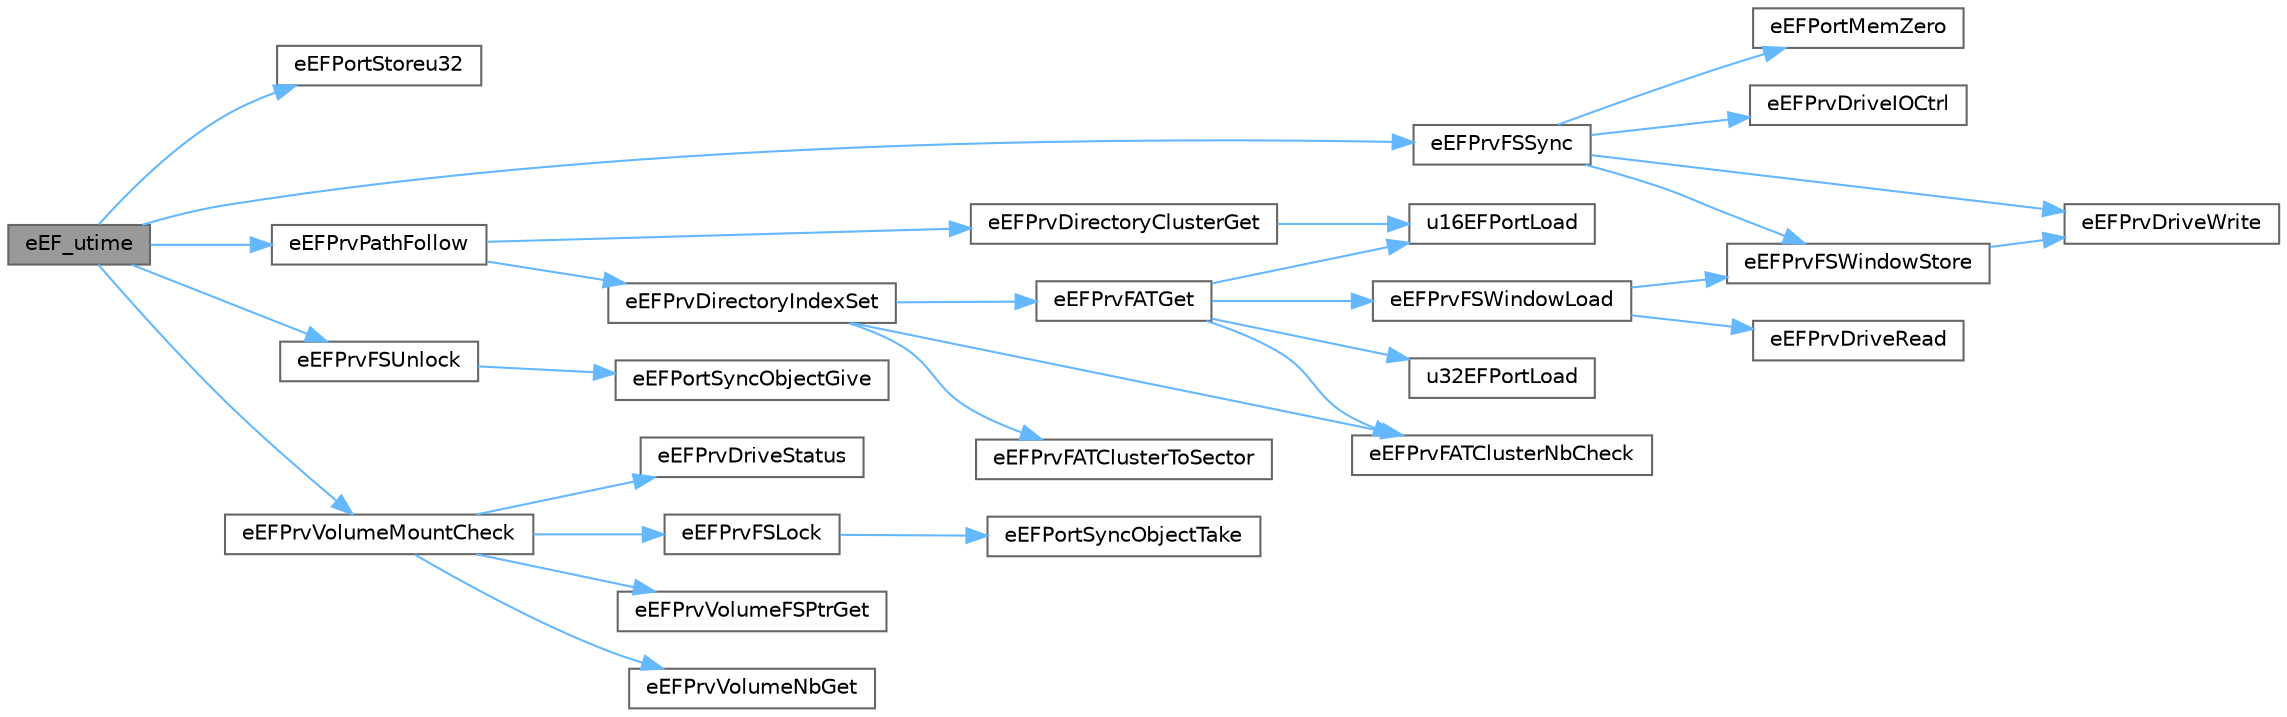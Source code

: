 digraph "eEF_utime"
{
 // LATEX_PDF_SIZE
  bgcolor="transparent";
  edge [fontname=Helvetica,fontsize=10,labelfontname=Helvetica,labelfontsize=10];
  node [fontname=Helvetica,fontsize=10,shape=box,height=0.2,width=0.4];
  rankdir="LR";
  Node1 [id="Node000001",label="eEF_utime",height=0.2,width=0.4,color="gray40", fillcolor="grey60", style="filled", fontcolor="black",tooltip="Change Timestamp."];
  Node1 -> Node2 [id="edge1_Node000001_Node000002",color="steelblue1",style="solid",tooltip=" "];
  Node2 [id="Node000002",label="eEFPortStoreu32",height=0.2,width=0.4,color="grey40", fillcolor="white", style="filled",URL="$ef__port__load__store_8c.html#ae1110ad14fe52d0a0fecab91c4e8539a",tooltip="Store a 4-byte word in little-endian."];
  Node1 -> Node3 [id="edge2_Node000001_Node000003",color="steelblue1",style="solid",tooltip=" "];
  Node3 [id="Node000003",label="eEFPrvFSSync",height=0.2,width=0.4,color="grey40", fillcolor="white", style="filled",URL="$ef__prv__fs__window_8c.html#aa67c0b5a570ce915557e580e6c0ee3c8",tooltip="Synchronize filesystem and data on the storage."];
  Node3 -> Node4 [id="edge3_Node000003_Node000004",color="steelblue1",style="solid",tooltip=" "];
  Node4 [id="Node000004",label="eEFPortMemZero",height=0.2,width=0.4,color="grey40", fillcolor="white", style="filled",URL="$ef__port__memory_8c.html#a7681b20f625cdbe7967265a811da3707",tooltip="Set memory to zero."];
  Node3 -> Node5 [id="edge4_Node000003_Node000005",color="steelblue1",style="solid",tooltip=" "];
  Node5 [id="Node000005",label="eEFPrvDriveIOCtrl",height=0.2,width=0.4,color="grey40", fillcolor="white", style="filled",URL="$ef__prv__drive_8c.html#a5893f000fc134e0c9532edd743e41ca1",tooltip="Miscellaneous Functions."];
  Node3 -> Node6 [id="edge5_Node000003_Node000006",color="steelblue1",style="solid",tooltip=" "];
  Node6 [id="Node000006",label="eEFPrvDriveWrite",height=0.2,width=0.4,color="grey40", fillcolor="white", style="filled",URL="$ef__prv__drive_8c.html#a20cbf61d32f19140642ab9449495fd02",tooltip="Write Sector(s)"];
  Node3 -> Node7 [id="edge6_Node000003_Node000007",color="steelblue1",style="solid",tooltip=" "];
  Node7 [id="Node000007",label="eEFPrvFSWindowStore",height=0.2,width=0.4,color="grey40", fillcolor="white", style="filled",URL="$ef__prv__fs__window_8c.html#a791d630d91cc407405d6af1b502ed060",tooltip="Store disk access window in the filesystem object."];
  Node7 -> Node6 [id="edge7_Node000007_Node000006",color="steelblue1",style="solid",tooltip=" "];
  Node1 -> Node8 [id="edge8_Node000001_Node000008",color="steelblue1",style="solid",tooltip=" "];
  Node8 [id="Node000008",label="eEFPrvFSUnlock",height=0.2,width=0.4,color="grey40", fillcolor="white", style="filled",URL="$ef__prv__fs__lock_8c.html#a49476cbc684bb4e699574a7e99b55f42",tooltip="Conditionnal Release grant to access the volume."];
  Node8 -> Node9 [id="edge9_Node000008_Node000009",color="steelblue1",style="solid",tooltip=" "];
  Node9 [id="Node000009",label="eEFPortSyncObjectGive",height=0.2,width=0.4,color="grey40", fillcolor="white", style="filled",URL="$ef__port__system_8c.html#a49bd8d8f0b4f08a5ad12430a9ea2ad5e",tooltip="Release Grant to Access the Volume This function is called on leaving file functions to unlock the vo..."];
  Node1 -> Node10 [id="edge10_Node000001_Node000010",color="steelblue1",style="solid",tooltip=" "];
  Node10 [id="Node000010",label="eEFPrvPathFollow",height=0.2,width=0.4,color="grey40", fillcolor="white", style="filled",URL="$ef__prv__path__follow_8c.html#a4ee4202c83e9d60f3ade4afb83cc78b0",tooltip="Follow a file pxPath."];
  Node10 -> Node11 [id="edge11_Node000010_Node000011",color="steelblue1",style="solid",tooltip=" "];
  Node11 [id="Node000011",label="eEFPrvDirectoryClusterGet",height=0.2,width=0.4,color="grey40", fillcolor="white", style="filled",URL="$ef__prv__directory_8c.html#a7bd2b0d6f763a5dc344224b786d277bf",tooltip="Load start cluster number."];
  Node11 -> Node12 [id="edge12_Node000011_Node000012",color="steelblue1",style="solid",tooltip=" "];
  Node12 [id="Node000012",label="u16EFPortLoad",height=0.2,width=0.4,color="grey40", fillcolor="white", style="filled",URL="$ef__port__load__store_8c.html#a89759d8764558079eda50fba369fb1dc",tooltip="Load a 2-byte little-endian word."];
  Node10 -> Node13 [id="edge13_Node000010_Node000013",color="steelblue1",style="solid",tooltip=" "];
  Node13 [id="Node000013",label="eEFPrvDirectoryIndexSet",height=0.2,width=0.4,color="grey40", fillcolor="white", style="filled",URL="$ef__prv__directory_8c.html#a2761497f1de500dc090b4dcfef2c03a1",tooltip="Directory handling - Set directory index."];
  Node13 -> Node14 [id="edge14_Node000013_Node000014",color="steelblue1",style="solid",tooltip=" "];
  Node14 [id="Node000014",label="eEFPrvFATClusterNbCheck",height=0.2,width=0.4,color="grey40", fillcolor="white", style="filled",URL="$ef__prv__fat_8c.html#a77576193d0f53d3db6a87ddb72232486",tooltip="Check if cluster number is valid."];
  Node13 -> Node15 [id="edge15_Node000013_Node000015",color="steelblue1",style="solid",tooltip=" "];
  Node15 [id="Node000015",label="eEFPrvFATClusterToSector",height=0.2,width=0.4,color="grey40", fillcolor="white", style="filled",URL="$ef__prv__fat_8c.html#ae4a05355bb7e92690cac2dd2588c3c1e",tooltip="Convert cluster number to physical sector number If cluster number is outside FAT size,..."];
  Node13 -> Node16 [id="edge16_Node000013_Node000016",color="steelblue1",style="solid",tooltip=" "];
  Node16 [id="Node000016",label="eEFPrvFATGet",height=0.2,width=0.4,color="grey40", fillcolor="white", style="filled",URL="$ef__prv__fat_8c.html#ab88c9ac6da074aa35e722f918ae73595",tooltip="FAT access - Get value of a FAT entry."];
  Node16 -> Node14 [id="edge17_Node000016_Node000014",color="steelblue1",style="solid",tooltip=" "];
  Node16 -> Node17 [id="edge18_Node000016_Node000017",color="steelblue1",style="solid",tooltip=" "];
  Node17 [id="Node000017",label="eEFPrvFSWindowLoad",height=0.2,width=0.4,color="grey40", fillcolor="white", style="filled",URL="$ef__prv__fs__window_8c.html#aaa333640bae9bd8d1343ce84759d2057",tooltip="Load disk access window in the filesystem object."];
  Node17 -> Node18 [id="edge19_Node000017_Node000018",color="steelblue1",style="solid",tooltip=" "];
  Node18 [id="Node000018",label="eEFPrvDriveRead",height=0.2,width=0.4,color="grey40", fillcolor="white", style="filled",URL="$ef__prv__drive_8c.html#aba16ac504590c2d8048494b67d92c42f",tooltip="Read Sector(s)"];
  Node17 -> Node7 [id="edge20_Node000017_Node000007",color="steelblue1",style="solid",tooltip=" "];
  Node16 -> Node12 [id="edge21_Node000016_Node000012",color="steelblue1",style="solid",tooltip=" "];
  Node16 -> Node19 [id="edge22_Node000016_Node000019",color="steelblue1",style="solid",tooltip=" "];
  Node19 [id="Node000019",label="u32EFPortLoad",height=0.2,width=0.4,color="grey40", fillcolor="white", style="filled",URL="$ef__port__load__store_8c.html#ae58446622f3e668a58f135d246d2f968",tooltip="Load a 4-byte little-endian word."];
  Node1 -> Node20 [id="edge23_Node000001_Node000020",color="steelblue1",style="solid",tooltip=" "];
  Node20 [id="Node000020",label="eEFPrvVolumeMountCheck",height=0.2,width=0.4,color="grey40", fillcolor="white", style="filled",URL="$ef__prv__volume__mount_8c.html#afec2c1e932d0f685a86b421348ddf524",tooltip="Determine logical drive number and mount the volume if needed."];
  Node20 -> Node21 [id="edge24_Node000020_Node000021",color="steelblue1",style="solid",tooltip=" "];
  Node21 [id="Node000021",label="eEFPrvDriveStatus",height=0.2,width=0.4,color="grey40", fillcolor="white", style="filled",URL="$ef__prv__drive_8c.html#a113be1e83d7c3242c08eb04310c21f1b",tooltip="Get Drive Status."];
  Node20 -> Node22 [id="edge25_Node000020_Node000022",color="steelblue1",style="solid",tooltip=" "];
  Node22 [id="Node000022",label="eEFPrvFSLock",height=0.2,width=0.4,color="grey40", fillcolor="white", style="filled",URL="$ef__prv__fs__lock_8c.html#affe147a63e8259b5f458d73f9fceb119",tooltip="Request grant to access the volume."];
  Node22 -> Node23 [id="edge26_Node000022_Node000023",color="steelblue1",style="solid",tooltip=" "];
  Node23 [id="Node000023",label="eEFPortSyncObjectTake",height=0.2,width=0.4,color="grey40", fillcolor="white", style="filled",URL="$ef__port__system_8c.html#a47c639d0e4aa1824fb30225c63f146e0",tooltip="Request Grant to Access the Volume This function is called on entering file functions to lock the vol..."];
  Node20 -> Node24 [id="edge27_Node000020_Node000024",color="steelblue1",style="solid",tooltip=" "];
  Node24 [id="Node000024",label="eEFPrvVolumeFSPtrGet",height=0.2,width=0.4,color="grey40", fillcolor="white", style="filled",URL="$ef__prv__volume__mount_8c.html#a589b6ba2206fff5db7148dc11d6a4fa5",tooltip="Determine filesystem object from volume number."];
  Node20 -> Node25 [id="edge28_Node000020_Node000025",color="steelblue1",style="solid",tooltip=" "];
  Node25 [id="Node000025",label="eEFPrvVolumeNbGet",height=0.2,width=0.4,color="grey40", fillcolor="white", style="filled",URL="$ef__prv__volume__nb_8c.html#ae2bd15ca8bfef7ee05689f52e92a8f22",tooltip="Get volume number from path name."];
}
